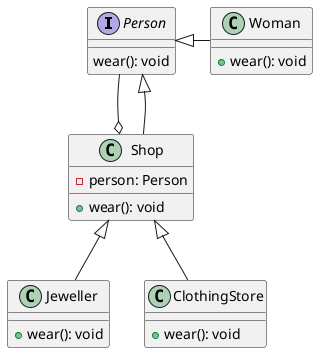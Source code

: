 @startuml

interface Person {
  wear(): void
}

class Woman {
  + wear(): void
}

class Shop {
  - person: Person
  + wear(): void
}

class Jeweller {
  + wear(): void
}

class ClothingStore {
  + wear(): void
}

Person <|- Woman
Person --o Shop
Person <|-- Shop

Shop <|-- Jeweller
Shop <|-- ClothingStore

@enduml

' We don't need use non-concrete decorator class (Shop) in client code
' We can add private functions inside concrete decorators
' We can create a wrapper for client logic (with Person type argument)
